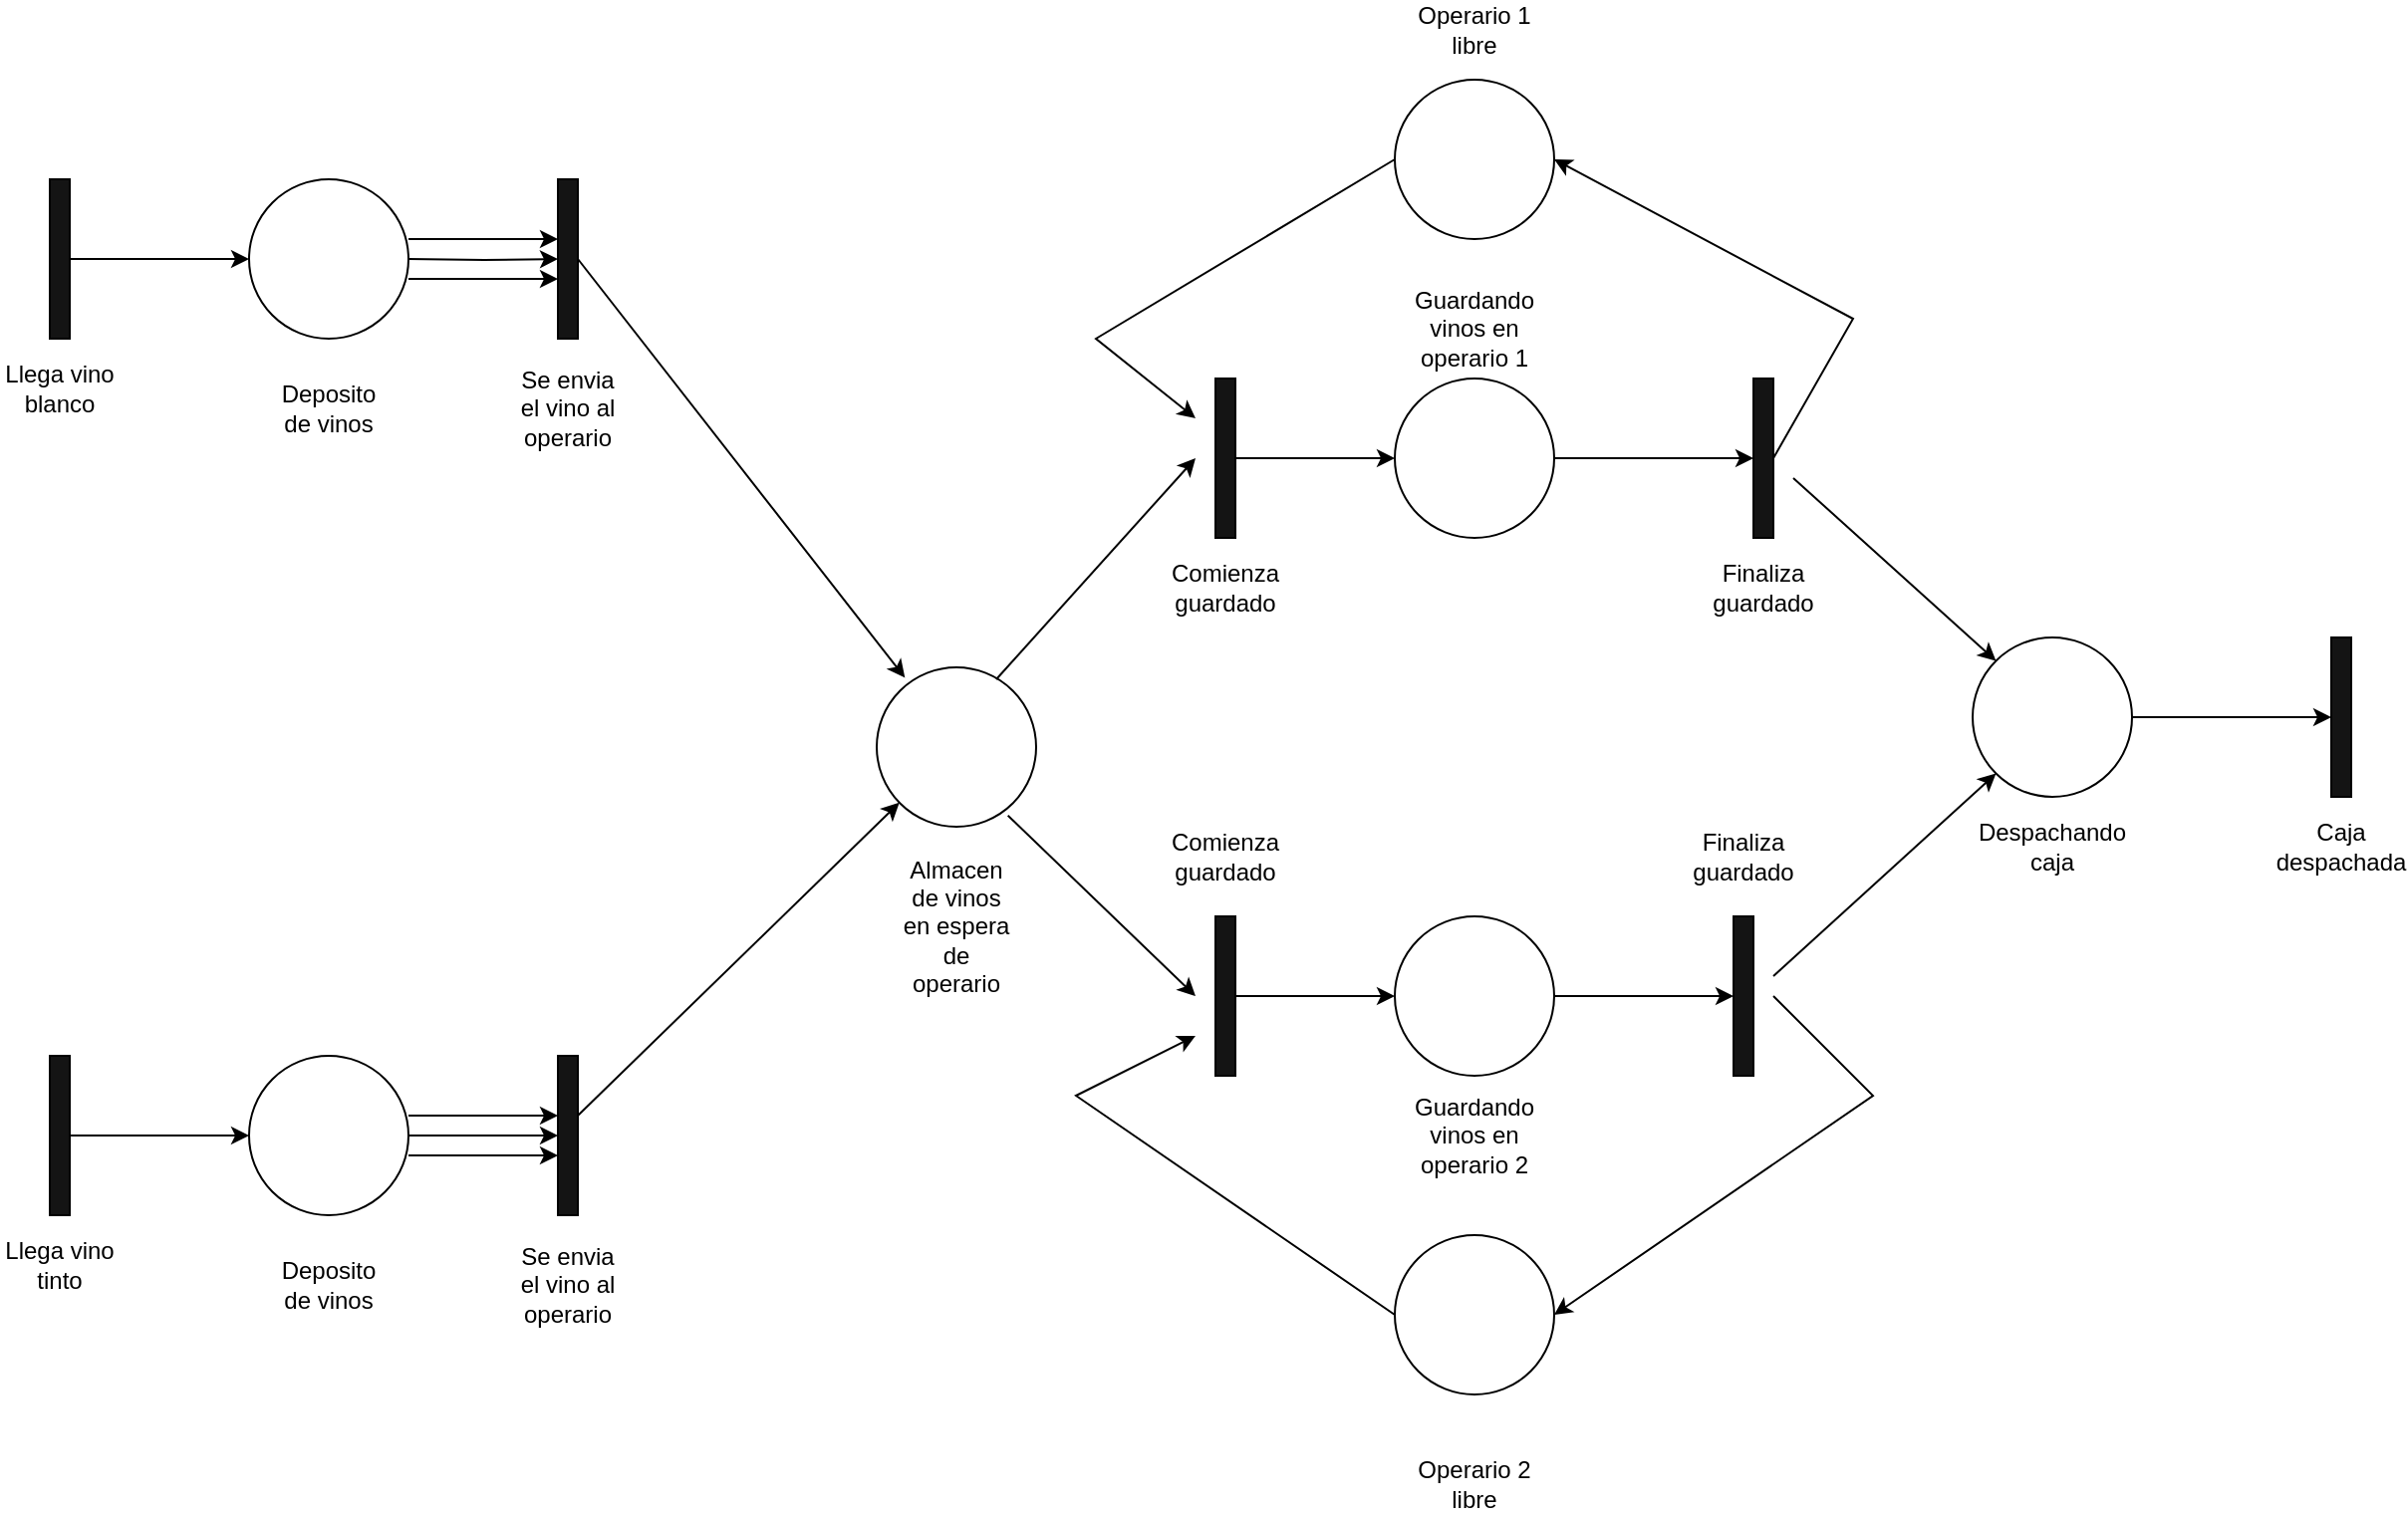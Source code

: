 <mxfile version="24.8.3">
  <diagram name="Page-1" id="L5yETP7GSh1OJhZzpPS1">
    <mxGraphModel dx="2390" dy="1288" grid="1" gridSize="10" guides="1" tooltips="1" connect="1" arrows="1" fold="1" page="1" pageScale="1" pageWidth="1400" pageHeight="850" math="0" shadow="0">
      <root>
        <mxCell id="0" />
        <mxCell id="1" parent="0" />
        <mxCell id="CpjFLnZGu2G8At4A_TET-2" value="" style="ellipse;whiteSpace=wrap;html=1;aspect=fixed;" vertex="1" parent="1">
          <mxGeometry x="255" y="100" width="80" height="80" as="geometry" />
        </mxCell>
        <mxCell id="CpjFLnZGu2G8At4A_TET-4" value="" style="edgeStyle=orthogonalEdgeStyle;rounded=0;orthogonalLoop=1;jettySize=auto;html=1;curved=0;" edge="1" parent="1" source="CpjFLnZGu2G8At4A_TET-3" target="CpjFLnZGu2G8At4A_TET-2">
          <mxGeometry relative="1" as="geometry" />
        </mxCell>
        <mxCell id="CpjFLnZGu2G8At4A_TET-3" value="" style="html=1;points=[[0,0,0,0,5],[0,1,0,0,-5],[1,0,0,0,5],[1,1,0,0,-5]];perimeter=orthogonalPerimeter;outlineConnect=0;targetShapes=umlLifeline;portConstraint=eastwest;newEdgeStyle={&quot;curved&quot;:0,&quot;rounded&quot;:0};fillColor=#141414;" vertex="1" parent="1">
          <mxGeometry x="155" y="100" width="10" height="80" as="geometry" />
        </mxCell>
        <mxCell id="CpjFLnZGu2G8At4A_TET-5" value="&lt;div&gt;Llega vino&lt;/div&gt;&lt;div&gt;blanco&lt;br&gt;&lt;/div&gt;" style="text;html=1;align=center;verticalAlign=middle;whiteSpace=wrap;rounded=0;" vertex="1" parent="1">
          <mxGeometry x="130" y="190" width="60" height="30" as="geometry" />
        </mxCell>
        <mxCell id="CpjFLnZGu2G8At4A_TET-14" value="" style="edgeStyle=orthogonalEdgeStyle;rounded=0;orthogonalLoop=1;jettySize=auto;html=1;" edge="1" parent="1" source="CpjFLnZGu2G8At4A_TET-6" target="CpjFLnZGu2G8At4A_TET-13">
          <mxGeometry relative="1" as="geometry" />
        </mxCell>
        <mxCell id="CpjFLnZGu2G8At4A_TET-6" value="" style="ellipse;whiteSpace=wrap;html=1;aspect=fixed;" vertex="1" parent="1">
          <mxGeometry x="255" y="540" width="80" height="80" as="geometry" />
        </mxCell>
        <mxCell id="CpjFLnZGu2G8At4A_TET-7" value="" style="edgeStyle=orthogonalEdgeStyle;rounded=0;orthogonalLoop=1;jettySize=auto;html=1;curved=0;" edge="1" parent="1" source="CpjFLnZGu2G8At4A_TET-8" target="CpjFLnZGu2G8At4A_TET-6">
          <mxGeometry relative="1" as="geometry" />
        </mxCell>
        <mxCell id="CpjFLnZGu2G8At4A_TET-8" value="" style="html=1;points=[[0,0,0,0,5],[0,1,0,0,-5],[1,0,0,0,5],[1,1,0,0,-5]];perimeter=orthogonalPerimeter;outlineConnect=0;targetShapes=umlLifeline;portConstraint=eastwest;newEdgeStyle={&quot;curved&quot;:0,&quot;rounded&quot;:0};fillColor=#141414;" vertex="1" parent="1">
          <mxGeometry x="155" y="540" width="10" height="80" as="geometry" />
        </mxCell>
        <mxCell id="CpjFLnZGu2G8At4A_TET-9" value="&lt;div&gt;Llega vino&lt;/div&gt;&lt;div&gt;tinto&lt;br&gt;&lt;/div&gt;" style="text;html=1;align=center;verticalAlign=middle;whiteSpace=wrap;rounded=0;" vertex="1" parent="1">
          <mxGeometry x="130" y="630" width="60" height="30" as="geometry" />
        </mxCell>
        <mxCell id="CpjFLnZGu2G8At4A_TET-10" value="&lt;div&gt;Deposito&lt;/div&gt;&lt;div&gt;de vinos&lt;br&gt;&lt;/div&gt;" style="text;html=1;align=center;verticalAlign=middle;whiteSpace=wrap;rounded=0;" vertex="1" parent="1">
          <mxGeometry x="265" y="200" width="60" height="30" as="geometry" />
        </mxCell>
        <mxCell id="CpjFLnZGu2G8At4A_TET-11" value="&lt;div&gt;Deposito&lt;/div&gt;&lt;div&gt;de vinos&lt;br&gt;&lt;/div&gt;" style="text;html=1;align=center;verticalAlign=middle;whiteSpace=wrap;rounded=0;" vertex="1" parent="1">
          <mxGeometry x="265" y="640" width="60" height="30" as="geometry" />
        </mxCell>
        <mxCell id="CpjFLnZGu2G8At4A_TET-12" value="" style="ellipse;whiteSpace=wrap;html=1;aspect=fixed;" vertex="1" parent="1">
          <mxGeometry x="570" y="345" width="80" height="80" as="geometry" />
        </mxCell>
        <mxCell id="CpjFLnZGu2G8At4A_TET-13" value="" style="html=1;points=[[0,0,0,0,5],[0,1,0,0,-5],[1,0,0,0,5],[1,1,0,0,-5]];perimeter=orthogonalPerimeter;outlineConnect=0;targetShapes=umlLifeline;portConstraint=eastwest;newEdgeStyle={&quot;curved&quot;:0,&quot;rounded&quot;:0};fillColor=#141414;" vertex="1" parent="1">
          <mxGeometry x="410" y="540" width="10" height="80" as="geometry" />
        </mxCell>
        <mxCell id="CpjFLnZGu2G8At4A_TET-15" value="&lt;div&gt;Se envia el vino al&lt;/div&gt;&lt;div&gt;operario&lt;br&gt;&lt;/div&gt;" style="text;html=1;align=center;verticalAlign=middle;whiteSpace=wrap;rounded=0;" vertex="1" parent="1">
          <mxGeometry x="385" y="640" width="60" height="30" as="geometry" />
        </mxCell>
        <mxCell id="CpjFLnZGu2G8At4A_TET-16" value="" style="edgeStyle=orthogonalEdgeStyle;rounded=0;orthogonalLoop=1;jettySize=auto;html=1;" edge="1" parent="1" target="CpjFLnZGu2G8At4A_TET-17">
          <mxGeometry relative="1" as="geometry">
            <mxPoint x="335" y="140" as="sourcePoint" />
          </mxGeometry>
        </mxCell>
        <mxCell id="CpjFLnZGu2G8At4A_TET-17" value="" style="html=1;points=[[0,0,0,0,5],[0,1,0,0,-5],[1,0,0,0,5],[1,1,0,0,-5]];perimeter=orthogonalPerimeter;outlineConnect=0;targetShapes=umlLifeline;portConstraint=eastwest;newEdgeStyle={&quot;curved&quot;:0,&quot;rounded&quot;:0};fillColor=#141414;" vertex="1" parent="1">
          <mxGeometry x="410" y="100" width="10" height="80" as="geometry" />
        </mxCell>
        <mxCell id="CpjFLnZGu2G8At4A_TET-18" value="&lt;div&gt;Se envia el vino al&lt;/div&gt;&lt;div&gt;operario&lt;br&gt;&lt;/div&gt;" style="text;html=1;align=center;verticalAlign=middle;whiteSpace=wrap;rounded=0;" vertex="1" parent="1">
          <mxGeometry x="385" y="200" width="60" height="30" as="geometry" />
        </mxCell>
        <mxCell id="CpjFLnZGu2G8At4A_TET-20" value="" style="endArrow=classic;html=1;rounded=0;exitX=1;exitY=1;exitDx=0;exitDy=-5;exitPerimeter=0;entryX=0.177;entryY=0.065;entryDx=0;entryDy=0;entryPerimeter=0;" edge="1" parent="1" target="CpjFLnZGu2G8At4A_TET-12">
          <mxGeometry width="50" height="50" relative="1" as="geometry">
            <mxPoint x="420" y="140" as="sourcePoint" />
            <mxPoint x="572" y="334" as="targetPoint" />
          </mxGeometry>
        </mxCell>
        <mxCell id="CpjFLnZGu2G8At4A_TET-23" value="" style="endArrow=classic;html=1;rounded=0;" edge="1" parent="1" target="CpjFLnZGu2G8At4A_TET-12">
          <mxGeometry width="50" height="50" relative="1" as="geometry">
            <mxPoint x="420" y="570" as="sourcePoint" />
            <mxPoint x="570" y="430" as="targetPoint" />
          </mxGeometry>
        </mxCell>
        <mxCell id="CpjFLnZGu2G8At4A_TET-25" value="&lt;div&gt;Almacen de vinos&lt;/div&gt;&lt;div&gt;en espera de operario&lt;br&gt;&lt;/div&gt;" style="text;html=1;align=center;verticalAlign=middle;whiteSpace=wrap;rounded=0;" vertex="1" parent="1">
          <mxGeometry x="580" y="460" width="60" height="30" as="geometry" />
        </mxCell>
        <mxCell id="CpjFLnZGu2G8At4A_TET-53" value="" style="edgeStyle=orthogonalEdgeStyle;rounded=0;orthogonalLoop=1;jettySize=auto;html=1;curved=0;" edge="1" parent="1" source="CpjFLnZGu2G8At4A_TET-26" target="CpjFLnZGu2G8At4A_TET-33">
          <mxGeometry relative="1" as="geometry" />
        </mxCell>
        <mxCell id="CpjFLnZGu2G8At4A_TET-26" value="" style="html=1;points=[[0,0,0,0,5],[0,1,0,0,-5],[1,0,0,0,5],[1,1,0,0,-5]];perimeter=orthogonalPerimeter;outlineConnect=0;targetShapes=umlLifeline;portConstraint=eastwest;newEdgeStyle={&quot;curved&quot;:0,&quot;rounded&quot;:0};fillColor=#141414;" vertex="1" parent="1">
          <mxGeometry x="740" y="200" width="10" height="80" as="geometry" />
        </mxCell>
        <mxCell id="CpjFLnZGu2G8At4A_TET-27" value="" style="edgeStyle=orthogonalEdgeStyle;rounded=0;orthogonalLoop=1;jettySize=auto;html=1;" edge="1" parent="1">
          <mxGeometry relative="1" as="geometry">
            <mxPoint x="335" y="590" as="sourcePoint" />
            <mxPoint x="410" y="590" as="targetPoint" />
          </mxGeometry>
        </mxCell>
        <mxCell id="CpjFLnZGu2G8At4A_TET-28" value="" style="edgeStyle=orthogonalEdgeStyle;rounded=0;orthogonalLoop=1;jettySize=auto;html=1;" edge="1" parent="1">
          <mxGeometry relative="1" as="geometry">
            <mxPoint x="335" y="570" as="sourcePoint" />
            <mxPoint x="410" y="570" as="targetPoint" />
          </mxGeometry>
        </mxCell>
        <mxCell id="CpjFLnZGu2G8At4A_TET-29" value="" style="edgeStyle=orthogonalEdgeStyle;rounded=0;orthogonalLoop=1;jettySize=auto;html=1;" edge="1" parent="1">
          <mxGeometry relative="1" as="geometry">
            <mxPoint x="335" y="130" as="sourcePoint" />
            <mxPoint x="410" y="130" as="targetPoint" />
          </mxGeometry>
        </mxCell>
        <mxCell id="CpjFLnZGu2G8At4A_TET-30" value="" style="edgeStyle=orthogonalEdgeStyle;rounded=0;orthogonalLoop=1;jettySize=auto;html=1;" edge="1" parent="1">
          <mxGeometry relative="1" as="geometry">
            <mxPoint x="335" y="150" as="sourcePoint" />
            <mxPoint x="410" y="150" as="targetPoint" />
          </mxGeometry>
        </mxCell>
        <mxCell id="CpjFLnZGu2G8At4A_TET-51" value="" style="edgeStyle=orthogonalEdgeStyle;rounded=0;orthogonalLoop=1;jettySize=auto;html=1;curved=0;" edge="1" parent="1" source="CpjFLnZGu2G8At4A_TET-31" target="CpjFLnZGu2G8At4A_TET-32">
          <mxGeometry relative="1" as="geometry" />
        </mxCell>
        <mxCell id="CpjFLnZGu2G8At4A_TET-31" value="" style="html=1;points=[[0,0,0,0,5],[0,1,0,0,-5],[1,0,0,0,5],[1,1,0,0,-5]];perimeter=orthogonalPerimeter;outlineConnect=0;targetShapes=umlLifeline;portConstraint=eastwest;newEdgeStyle={&quot;curved&quot;:0,&quot;rounded&quot;:0};fillColor=#141414;" vertex="1" parent="1">
          <mxGeometry x="740" y="470" width="10" height="80" as="geometry" />
        </mxCell>
        <mxCell id="CpjFLnZGu2G8At4A_TET-52" value="" style="edgeStyle=orthogonalEdgeStyle;rounded=0;orthogonalLoop=1;jettySize=auto;html=1;" edge="1" parent="1" source="CpjFLnZGu2G8At4A_TET-32" target="CpjFLnZGu2G8At4A_TET-34">
          <mxGeometry relative="1" as="geometry" />
        </mxCell>
        <mxCell id="CpjFLnZGu2G8At4A_TET-32" value="" style="ellipse;whiteSpace=wrap;html=1;aspect=fixed;" vertex="1" parent="1">
          <mxGeometry x="830" y="470" width="80" height="80" as="geometry" />
        </mxCell>
        <mxCell id="CpjFLnZGu2G8At4A_TET-76" value="" style="edgeStyle=orthogonalEdgeStyle;rounded=0;orthogonalLoop=1;jettySize=auto;html=1;" edge="1" parent="1" source="CpjFLnZGu2G8At4A_TET-33" target="CpjFLnZGu2G8At4A_TET-65">
          <mxGeometry relative="1" as="geometry" />
        </mxCell>
        <mxCell id="CpjFLnZGu2G8At4A_TET-33" value="" style="ellipse;whiteSpace=wrap;html=1;aspect=fixed;" vertex="1" parent="1">
          <mxGeometry x="830" y="200" width="80" height="80" as="geometry" />
        </mxCell>
        <mxCell id="CpjFLnZGu2G8At4A_TET-34" value="" style="html=1;points=[[0,0,0,0,5],[0,1,0,0,-5],[1,0,0,0,5],[1,1,0,0,-5]];perimeter=orthogonalPerimeter;outlineConnect=0;targetShapes=umlLifeline;portConstraint=eastwest;newEdgeStyle={&quot;curved&quot;:0,&quot;rounded&quot;:0};fillColor=#141414;" vertex="1" parent="1">
          <mxGeometry x="1000" y="470" width="10" height="80" as="geometry" />
        </mxCell>
        <mxCell id="CpjFLnZGu2G8At4A_TET-36" value="" style="endArrow=classic;html=1;rounded=0;exitX=0.75;exitY=0.075;exitDx=0;exitDy=0;exitPerimeter=0;" edge="1" parent="1" source="CpjFLnZGu2G8At4A_TET-12">
          <mxGeometry width="50" height="50" relative="1" as="geometry">
            <mxPoint x="980" y="320" as="sourcePoint" />
            <mxPoint x="730" y="240" as="targetPoint" />
          </mxGeometry>
        </mxCell>
        <mxCell id="CpjFLnZGu2G8At4A_TET-38" value="" style="endArrow=classic;html=1;rounded=0;exitX=0.823;exitY=0.93;exitDx=0;exitDy=0;exitPerimeter=0;" edge="1" parent="1" source="CpjFLnZGu2G8At4A_TET-12">
          <mxGeometry width="50" height="50" relative="1" as="geometry">
            <mxPoint x="640" y="361" as="sourcePoint" />
            <mxPoint x="730" y="510" as="targetPoint" />
          </mxGeometry>
        </mxCell>
        <mxCell id="CpjFLnZGu2G8At4A_TET-39" value="" style="ellipse;whiteSpace=wrap;html=1;aspect=fixed;" vertex="1" parent="1">
          <mxGeometry x="830" y="630" width="80" height="80" as="geometry" />
        </mxCell>
        <mxCell id="CpjFLnZGu2G8At4A_TET-40" value="" style="ellipse;whiteSpace=wrap;html=1;aspect=fixed;" vertex="1" parent="1">
          <mxGeometry x="830" y="50" width="80" height="80" as="geometry" />
        </mxCell>
        <mxCell id="CpjFLnZGu2G8At4A_TET-42" value="" style="endArrow=classic;html=1;rounded=0;entryX=1;entryY=0.5;entryDx=0;entryDy=0;" edge="1" parent="1" target="CpjFLnZGu2G8At4A_TET-40">
          <mxGeometry width="50" height="50" relative="1" as="geometry">
            <mxPoint x="1020" y="240" as="sourcePoint" />
            <mxPoint x="920" y="340" as="targetPoint" />
            <Array as="points">
              <mxPoint x="1060" y="170" />
            </Array>
          </mxGeometry>
        </mxCell>
        <mxCell id="CpjFLnZGu2G8At4A_TET-44" value="" style="endArrow=classic;html=1;rounded=0;exitX=0;exitY=0.5;exitDx=0;exitDy=0;" edge="1" parent="1" source="CpjFLnZGu2G8At4A_TET-40">
          <mxGeometry width="50" height="50" relative="1" as="geometry">
            <mxPoint x="870" y="390" as="sourcePoint" />
            <mxPoint x="730" y="220" as="targetPoint" />
            <Array as="points">
              <mxPoint x="680" y="180" />
            </Array>
          </mxGeometry>
        </mxCell>
        <mxCell id="CpjFLnZGu2G8At4A_TET-49" value="" style="endArrow=classic;html=1;rounded=0;entryX=1;entryY=0.5;entryDx=0;entryDy=0;" edge="1" parent="1" target="CpjFLnZGu2G8At4A_TET-39">
          <mxGeometry width="50" height="50" relative="1" as="geometry">
            <mxPoint x="1020" y="510" as="sourcePoint" />
            <mxPoint x="920" y="340" as="targetPoint" />
            <Array as="points">
              <mxPoint x="1070" y="560" />
            </Array>
          </mxGeometry>
        </mxCell>
        <mxCell id="CpjFLnZGu2G8At4A_TET-50" value="" style="endArrow=classic;html=1;rounded=0;exitX=0;exitY=0.5;exitDx=0;exitDy=0;" edge="1" parent="1" source="CpjFLnZGu2G8At4A_TET-39">
          <mxGeometry width="50" height="50" relative="1" as="geometry">
            <mxPoint x="870" y="390" as="sourcePoint" />
            <mxPoint x="730" y="530" as="targetPoint" />
            <Array as="points">
              <mxPoint x="670" y="560" />
            </Array>
          </mxGeometry>
        </mxCell>
        <mxCell id="CpjFLnZGu2G8At4A_TET-55" value="&lt;div&gt;Operario 2&lt;/div&gt;&lt;div&gt;libre&lt;br&gt;&lt;/div&gt;" style="text;html=1;align=center;verticalAlign=middle;whiteSpace=wrap;rounded=0;" vertex="1" parent="1">
          <mxGeometry x="840" y="740" width="60" height="30" as="geometry" />
        </mxCell>
        <mxCell id="CpjFLnZGu2G8At4A_TET-56" value="Guardando vinos en operario 2" style="text;html=1;align=center;verticalAlign=middle;whiteSpace=wrap;rounded=0;" vertex="1" parent="1">
          <mxGeometry x="840" y="565" width="60" height="30" as="geometry" />
        </mxCell>
        <mxCell id="CpjFLnZGu2G8At4A_TET-57" value="&lt;div&gt;Comienza&lt;/div&gt;&lt;div&gt;guardado&lt;br&gt;&lt;/div&gt;" style="text;html=1;align=center;verticalAlign=middle;whiteSpace=wrap;rounded=0;" vertex="1" parent="1">
          <mxGeometry x="715" y="425" width="60" height="30" as="geometry" />
        </mxCell>
        <mxCell id="CpjFLnZGu2G8At4A_TET-58" value="&lt;div&gt;Finaliza&lt;/div&gt;&lt;div&gt;guardado&lt;br&gt;&lt;/div&gt;" style="text;html=1;align=center;verticalAlign=middle;whiteSpace=wrap;rounded=0;" vertex="1" parent="1">
          <mxGeometry x="975" y="425" width="60" height="30" as="geometry" />
        </mxCell>
        <mxCell id="CpjFLnZGu2G8At4A_TET-61" value="&lt;div&gt;Operario 1&lt;/div&gt;&lt;div&gt;libre&lt;br&gt;&lt;/div&gt;" style="text;html=1;align=center;verticalAlign=middle;whiteSpace=wrap;rounded=0;" vertex="1" parent="1">
          <mxGeometry x="840" y="10" width="60" height="30" as="geometry" />
        </mxCell>
        <mxCell id="CpjFLnZGu2G8At4A_TET-62" value="Guardando vinos en operario 1" style="text;html=1;align=center;verticalAlign=middle;whiteSpace=wrap;rounded=0;" vertex="1" parent="1">
          <mxGeometry x="840" y="160" width="60" height="30" as="geometry" />
        </mxCell>
        <mxCell id="CpjFLnZGu2G8At4A_TET-63" value="&lt;div&gt;Comienza&lt;/div&gt;&lt;div&gt;guardado&lt;br&gt;&lt;/div&gt;" style="text;html=1;align=center;verticalAlign=middle;whiteSpace=wrap;rounded=0;" vertex="1" parent="1">
          <mxGeometry x="715" y="290" width="60" height="30" as="geometry" />
        </mxCell>
        <mxCell id="CpjFLnZGu2G8At4A_TET-64" value="&lt;div&gt;Finaliza&lt;/div&gt;&lt;div&gt;guardado&lt;br&gt;&lt;/div&gt;" style="text;html=1;align=center;verticalAlign=middle;whiteSpace=wrap;rounded=0;" vertex="1" parent="1">
          <mxGeometry x="985" y="290" width="60" height="30" as="geometry" />
        </mxCell>
        <mxCell id="CpjFLnZGu2G8At4A_TET-65" value="" style="html=1;points=[[0,0,0,0,5],[0,1,0,0,-5],[1,0,0,0,5],[1,1,0,0,-5]];perimeter=orthogonalPerimeter;outlineConnect=0;targetShapes=umlLifeline;portConstraint=eastwest;newEdgeStyle={&quot;curved&quot;:0,&quot;rounded&quot;:0};fillColor=#141414;" vertex="1" parent="1">
          <mxGeometry x="1010" y="200" width="10" height="80" as="geometry" />
        </mxCell>
        <mxCell id="CpjFLnZGu2G8At4A_TET-66" value="" style="ellipse;whiteSpace=wrap;html=1;aspect=fixed;" vertex="1" parent="1">
          <mxGeometry x="1120" y="330" width="80" height="80" as="geometry" />
        </mxCell>
        <mxCell id="CpjFLnZGu2G8At4A_TET-67" value="" style="endArrow=classic;html=1;rounded=0;entryX=0;entryY=1;entryDx=0;entryDy=0;" edge="1" parent="1" target="CpjFLnZGu2G8At4A_TET-66">
          <mxGeometry width="50" height="50" relative="1" as="geometry">
            <mxPoint x="1020" y="500" as="sourcePoint" />
            <mxPoint x="1130" y="360" as="targetPoint" />
          </mxGeometry>
        </mxCell>
        <mxCell id="CpjFLnZGu2G8At4A_TET-69" value="" style="endArrow=classic;html=1;rounded=0;entryX=0;entryY=0;entryDx=0;entryDy=0;" edge="1" parent="1" target="CpjFLnZGu2G8At4A_TET-66">
          <mxGeometry width="50" height="50" relative="1" as="geometry">
            <mxPoint x="1030" y="250" as="sourcePoint" />
            <mxPoint x="1130" y="360" as="targetPoint" />
          </mxGeometry>
        </mxCell>
        <mxCell id="CpjFLnZGu2G8At4A_TET-70" value="&lt;div&gt;Despachando&lt;/div&gt;&lt;div&gt;caja&lt;br&gt;&lt;/div&gt;" style="text;html=1;align=center;verticalAlign=middle;whiteSpace=wrap;rounded=0;" vertex="1" parent="1">
          <mxGeometry x="1130" y="420" width="60" height="30" as="geometry" />
        </mxCell>
        <mxCell id="CpjFLnZGu2G8At4A_TET-73" value="" style="html=1;points=[[0,0,0,0,5],[0,1,0,0,-5],[1,0,0,0,5],[1,1,0,0,-5]];perimeter=orthogonalPerimeter;outlineConnect=0;targetShapes=umlLifeline;portConstraint=eastwest;newEdgeStyle={&quot;curved&quot;:0,&quot;rounded&quot;:0};fillColor=#141414;" vertex="1" parent="1">
          <mxGeometry x="1300" y="330" width="10" height="80" as="geometry" />
        </mxCell>
        <mxCell id="CpjFLnZGu2G8At4A_TET-74" value="Caja despachada" style="text;html=1;align=center;verticalAlign=middle;whiteSpace=wrap;rounded=0;" vertex="1" parent="1">
          <mxGeometry x="1275" y="420" width="60" height="30" as="geometry" />
        </mxCell>
        <mxCell id="CpjFLnZGu2G8At4A_TET-75" value="" style="endArrow=classic;html=1;rounded=0;exitX=1;exitY=0.5;exitDx=0;exitDy=0;exitPerimeter=0;" edge="1" parent="1" source="CpjFLnZGu2G8At4A_TET-66" target="CpjFLnZGu2G8At4A_TET-73">
          <mxGeometry width="50" height="50" relative="1" as="geometry">
            <mxPoint x="1050" y="410" as="sourcePoint" />
            <mxPoint x="1100" y="360" as="targetPoint" />
          </mxGeometry>
        </mxCell>
        <mxCell id="CpjFLnZGu2G8At4A_TET-77" style="edgeStyle=orthogonalEdgeStyle;rounded=0;orthogonalLoop=1;jettySize=auto;html=1;exitX=0.5;exitY=1;exitDx=0;exitDy=0;" edge="1" parent="1" source="CpjFLnZGu2G8At4A_TET-64" target="CpjFLnZGu2G8At4A_TET-64">
          <mxGeometry relative="1" as="geometry" />
        </mxCell>
      </root>
    </mxGraphModel>
  </diagram>
</mxfile>
